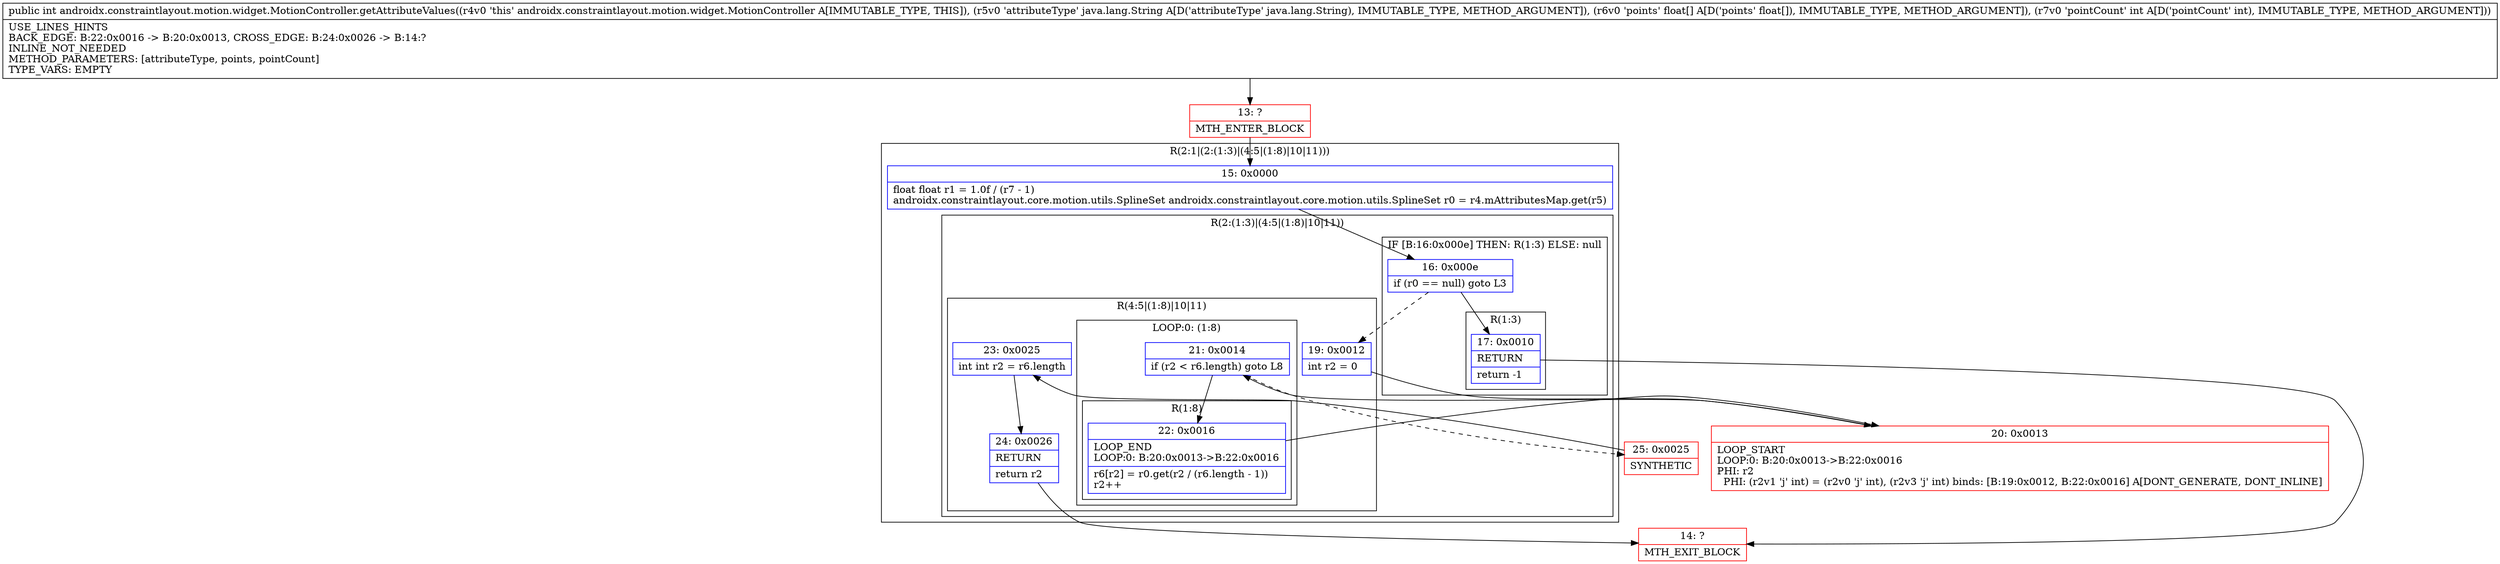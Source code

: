 digraph "CFG forandroidx.constraintlayout.motion.widget.MotionController.getAttributeValues(Ljava\/lang\/String;[FI)I" {
subgraph cluster_Region_1030226626 {
label = "R(2:1|(2:(1:3)|(4:5|(1:8)|10|11)))";
node [shape=record,color=blue];
Node_15 [shape=record,label="{15\:\ 0x0000|float float r1 = 1.0f \/ (r7 \- 1)\landroidx.constraintlayout.core.motion.utils.SplineSet androidx.constraintlayout.core.motion.utils.SplineSet r0 = r4.mAttributesMap.get(r5)\l}"];
subgraph cluster_Region_1219949698 {
label = "R(2:(1:3)|(4:5|(1:8)|10|11))";
node [shape=record,color=blue];
subgraph cluster_IfRegion_1776607094 {
label = "IF [B:16:0x000e] THEN: R(1:3) ELSE: null";
node [shape=record,color=blue];
Node_16 [shape=record,label="{16\:\ 0x000e|if (r0 == null) goto L3\l}"];
subgraph cluster_Region_1566266428 {
label = "R(1:3)";
node [shape=record,color=blue];
Node_17 [shape=record,label="{17\:\ 0x0010|RETURN\l|return \-1\l}"];
}
}
subgraph cluster_Region_1482141794 {
label = "R(4:5|(1:8)|10|11)";
node [shape=record,color=blue];
Node_19 [shape=record,label="{19\:\ 0x0012|int r2 = 0\l}"];
subgraph cluster_LoopRegion_626313144 {
label = "LOOP:0: (1:8)";
node [shape=record,color=blue];
Node_21 [shape=record,label="{21\:\ 0x0014|if (r2 \< r6.length) goto L8\l}"];
subgraph cluster_Region_1340406888 {
label = "R(1:8)";
node [shape=record,color=blue];
Node_22 [shape=record,label="{22\:\ 0x0016|LOOP_END\lLOOP:0: B:20:0x0013\-\>B:22:0x0016\l|r6[r2] = r0.get(r2 \/ (r6.length \- 1))\lr2++\l}"];
}
}
Node_23 [shape=record,label="{23\:\ 0x0025|int int r2 = r6.length\l}"];
Node_24 [shape=record,label="{24\:\ 0x0026|RETURN\l|return r2\l}"];
}
}
}
Node_13 [shape=record,color=red,label="{13\:\ ?|MTH_ENTER_BLOCK\l}"];
Node_14 [shape=record,color=red,label="{14\:\ ?|MTH_EXIT_BLOCK\l}"];
Node_20 [shape=record,color=red,label="{20\:\ 0x0013|LOOP_START\lLOOP:0: B:20:0x0013\-\>B:22:0x0016\lPHI: r2 \l  PHI: (r2v1 'j' int) = (r2v0 'j' int), (r2v3 'j' int) binds: [B:19:0x0012, B:22:0x0016] A[DONT_GENERATE, DONT_INLINE]\l}"];
Node_25 [shape=record,color=red,label="{25\:\ 0x0025|SYNTHETIC\l}"];
MethodNode[shape=record,label="{public int androidx.constraintlayout.motion.widget.MotionController.getAttributeValues((r4v0 'this' androidx.constraintlayout.motion.widget.MotionController A[IMMUTABLE_TYPE, THIS]), (r5v0 'attributeType' java.lang.String A[D('attributeType' java.lang.String), IMMUTABLE_TYPE, METHOD_ARGUMENT]), (r6v0 'points' float[] A[D('points' float[]), IMMUTABLE_TYPE, METHOD_ARGUMENT]), (r7v0 'pointCount' int A[D('pointCount' int), IMMUTABLE_TYPE, METHOD_ARGUMENT]))  | USE_LINES_HINTS\lBACK_EDGE: B:22:0x0016 \-\> B:20:0x0013, CROSS_EDGE: B:24:0x0026 \-\> B:14:?\lINLINE_NOT_NEEDED\lMETHOD_PARAMETERS: [attributeType, points, pointCount]\lTYPE_VARS: EMPTY\l}"];
MethodNode -> Node_13;Node_15 -> Node_16;
Node_16 -> Node_17;
Node_16 -> Node_19[style=dashed];
Node_17 -> Node_14;
Node_19 -> Node_20;
Node_21 -> Node_22;
Node_21 -> Node_25[style=dashed];
Node_22 -> Node_20;
Node_23 -> Node_24;
Node_24 -> Node_14;
Node_13 -> Node_15;
Node_20 -> Node_21;
Node_25 -> Node_23;
}

